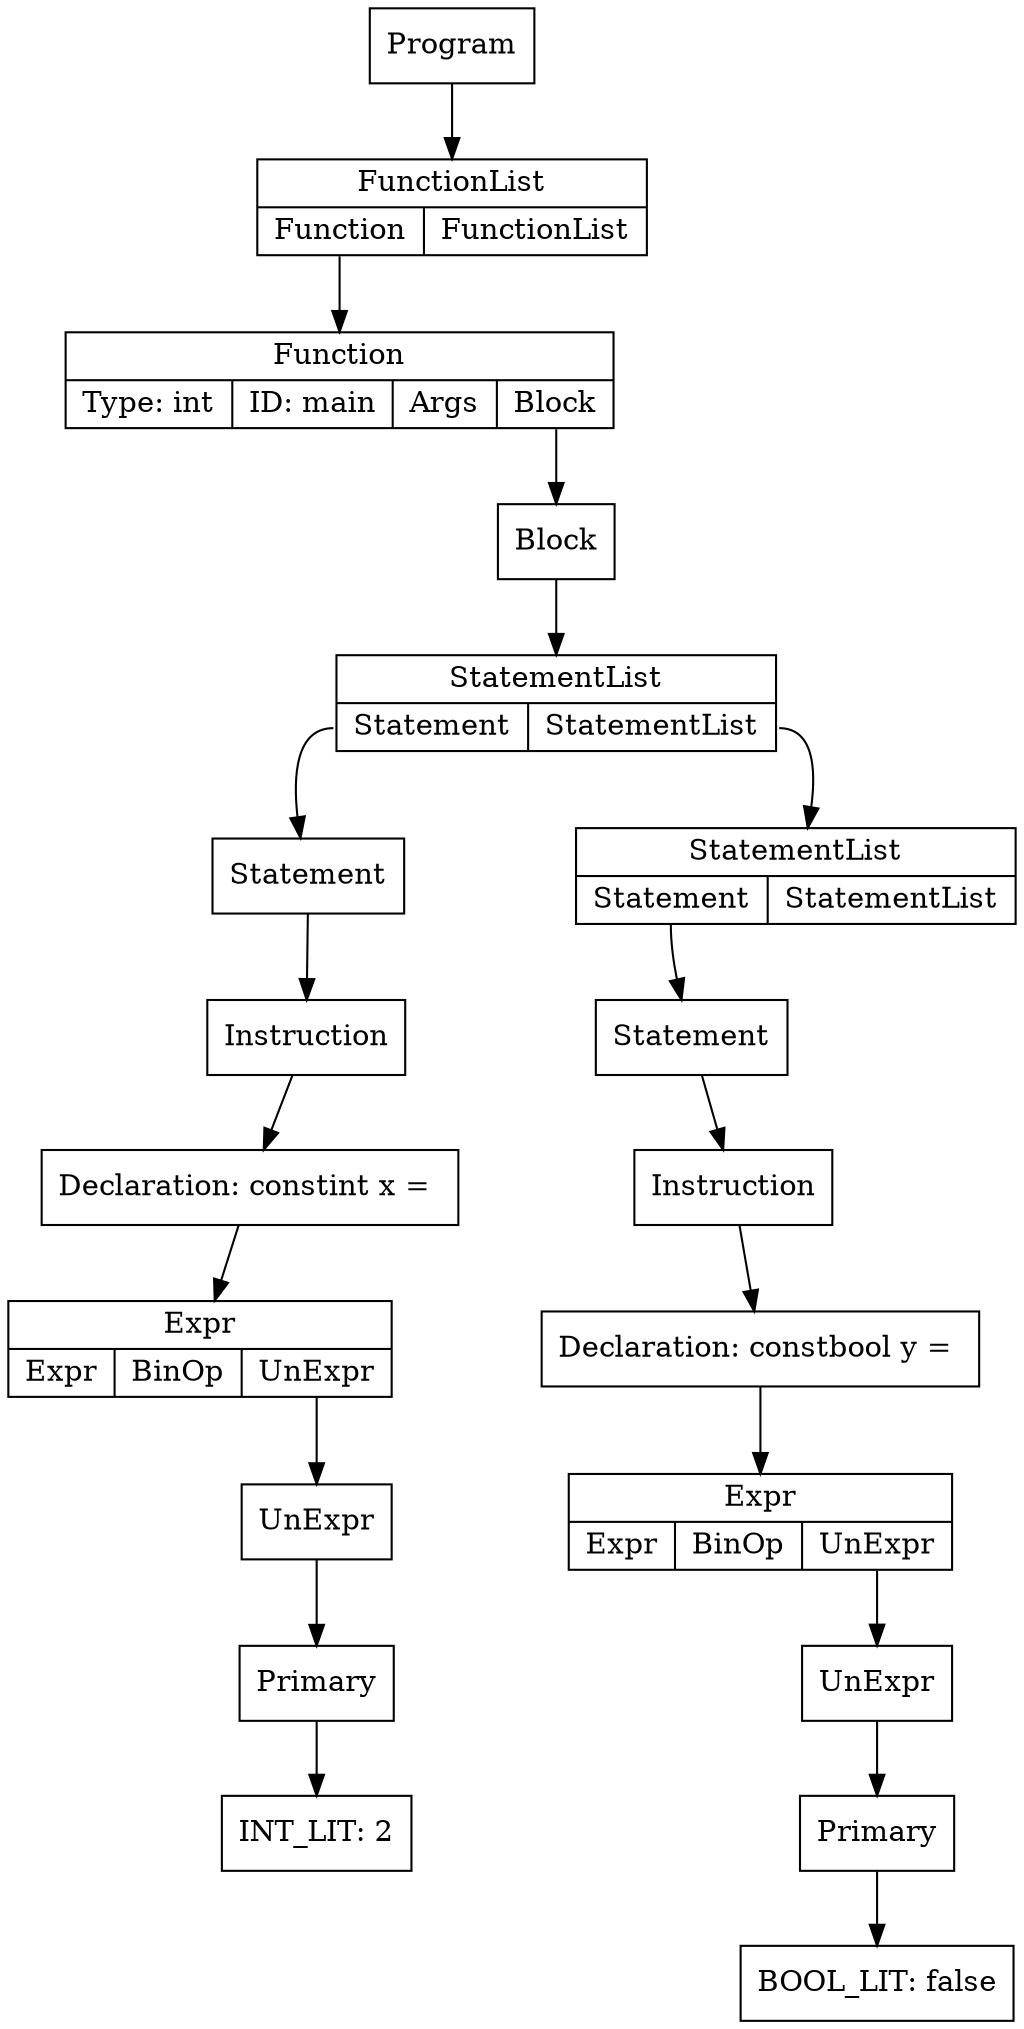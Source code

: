 digraph ccTree {
graph[nodesep="1"]
	node [shape=box]
	node [shape=box]
	n0 [label = "Primary"]
	n1 [label = "INT_LIT: 2"]
	n0-> n1
	n2 [label = "UnExpr"]
	n2-> n0
	n3 [label = "{Expr | {<e>Expr | <bo>BinOp | <ue>UnExpr}}", shape="record"]
	n3:ue-> n2
	n4 [label = "Declaration: constint x = "]
	n4-> n3
	n5 [label = "Instruction"]
	n5-> n4
	n6 [label = "Statement"]
	n6-> n5
	n7 [label = "Primary"]
	n8 [label = "BOOL_LIT: false"]
	n7-> n8
	n9 [label = "UnExpr"]
	n9-> n7
	n10 [label = "{Expr | {<e>Expr | <bo>BinOp | <ue>UnExpr}}", shape="record"]
	n10:ue-> n9
	n11 [label = "Declaration: constbool y = "]
	n11-> n10
	n12 [label = "Instruction"]
	n12-> n11
	n13 [label = "Statement"]
	n13-> n12
	n14 [label = "{StatementList | {<s>Statement | <sl>StatementList}}", shape="record"]
	n14:s-> n13
	n15 [label = "{StatementList | {<s>Statement | <sl>StatementList}}", shape="record"]
	n15:s-> n6
	n15:sl-> n14
	n16 [label = "Block"]
	n16-> n15
	n17 [label = "{Function | {Type: int | ID: main | <a>Args | <b>Block}}", shape="record"]
	n17:b-> n16
	n18 [label = "{FunctionList | {<f> Function | <fl> FunctionList}}", shape="record"]
	n18:f-> n17
	n19 [label = "Program"]
	n19-> n18
}